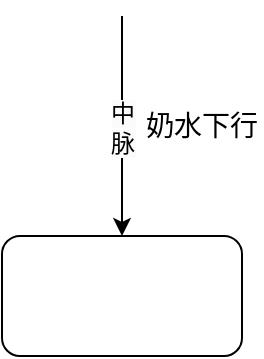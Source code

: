 <mxfile version="24.4.2" type="github">
  <diagram name="第 1 页" id="XOkhSElwAhBnBuuQtwFE">
    <mxGraphModel dx="1050" dy="557" grid="1" gridSize="10" guides="1" tooltips="1" connect="1" arrows="1" fold="1" page="1" pageScale="1" pageWidth="827" pageHeight="1169" math="0" shadow="0">
      <root>
        <mxCell id="0" />
        <mxCell id="1" parent="0" />
        <mxCell id="DFcEdwqLd6U69tcdyzyR-1" value="" style="rounded=1;whiteSpace=wrap;html=1;" vertex="1" parent="1">
          <mxGeometry x="320" y="260" width="120" height="60" as="geometry" />
        </mxCell>
        <mxCell id="DFcEdwqLd6U69tcdyzyR-2" value="" style="endArrow=classic;html=1;rounded=0;entryX=0.5;entryY=0;entryDx=0;entryDy=0;" edge="1" parent="1" target="DFcEdwqLd6U69tcdyzyR-1">
          <mxGeometry width="50" height="50" relative="1" as="geometry">
            <mxPoint x="380" y="150" as="sourcePoint" />
            <mxPoint x="410" y="130" as="targetPoint" />
          </mxGeometry>
        </mxCell>
        <mxCell id="DFcEdwqLd6U69tcdyzyR-6" value="&lt;span style=&quot;font-size: 12px; text-wrap: wrap; background-color: rgb(251, 251, 251);&quot;&gt;中脉&lt;/span&gt;" style="edgeLabel;html=1;align=center;verticalAlign=middle;resizable=0;points=[];" vertex="1" connectable="0" parent="DFcEdwqLd6U69tcdyzyR-2">
          <mxGeometry x="0.005" relative="1" as="geometry">
            <mxPoint as="offset" />
          </mxGeometry>
        </mxCell>
        <mxCell id="DFcEdwqLd6U69tcdyzyR-7" value="奶水下行" style="text;html=1;align=center;verticalAlign=middle;whiteSpace=wrap;rounded=0;fontSize=14;" vertex="1" parent="1">
          <mxGeometry x="390" y="190" width="60" height="30" as="geometry" />
        </mxCell>
      </root>
    </mxGraphModel>
  </diagram>
</mxfile>
